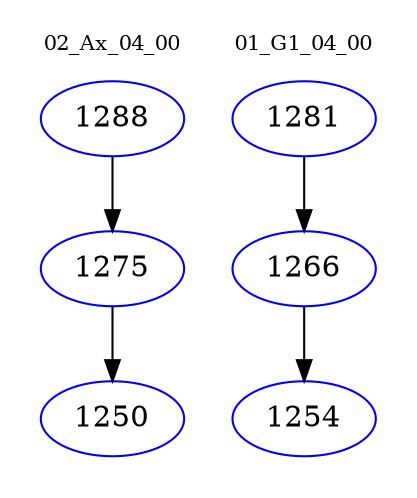 digraph{
subgraph cluster_0 {
color = white
label = "02_Ax_04_00";
fontsize=10;
T0_1288 [label="1288", color="blue"]
T0_1288 -> T0_1275 [color="black"]
T0_1275 [label="1275", color="blue"]
T0_1275 -> T0_1250 [color="black"]
T0_1250 [label="1250", color="blue"]
}
subgraph cluster_1 {
color = white
label = "01_G1_04_00";
fontsize=10;
T1_1281 [label="1281", color="blue"]
T1_1281 -> T1_1266 [color="black"]
T1_1266 [label="1266", color="blue"]
T1_1266 -> T1_1254 [color="black"]
T1_1254 [label="1254", color="blue"]
}
}
